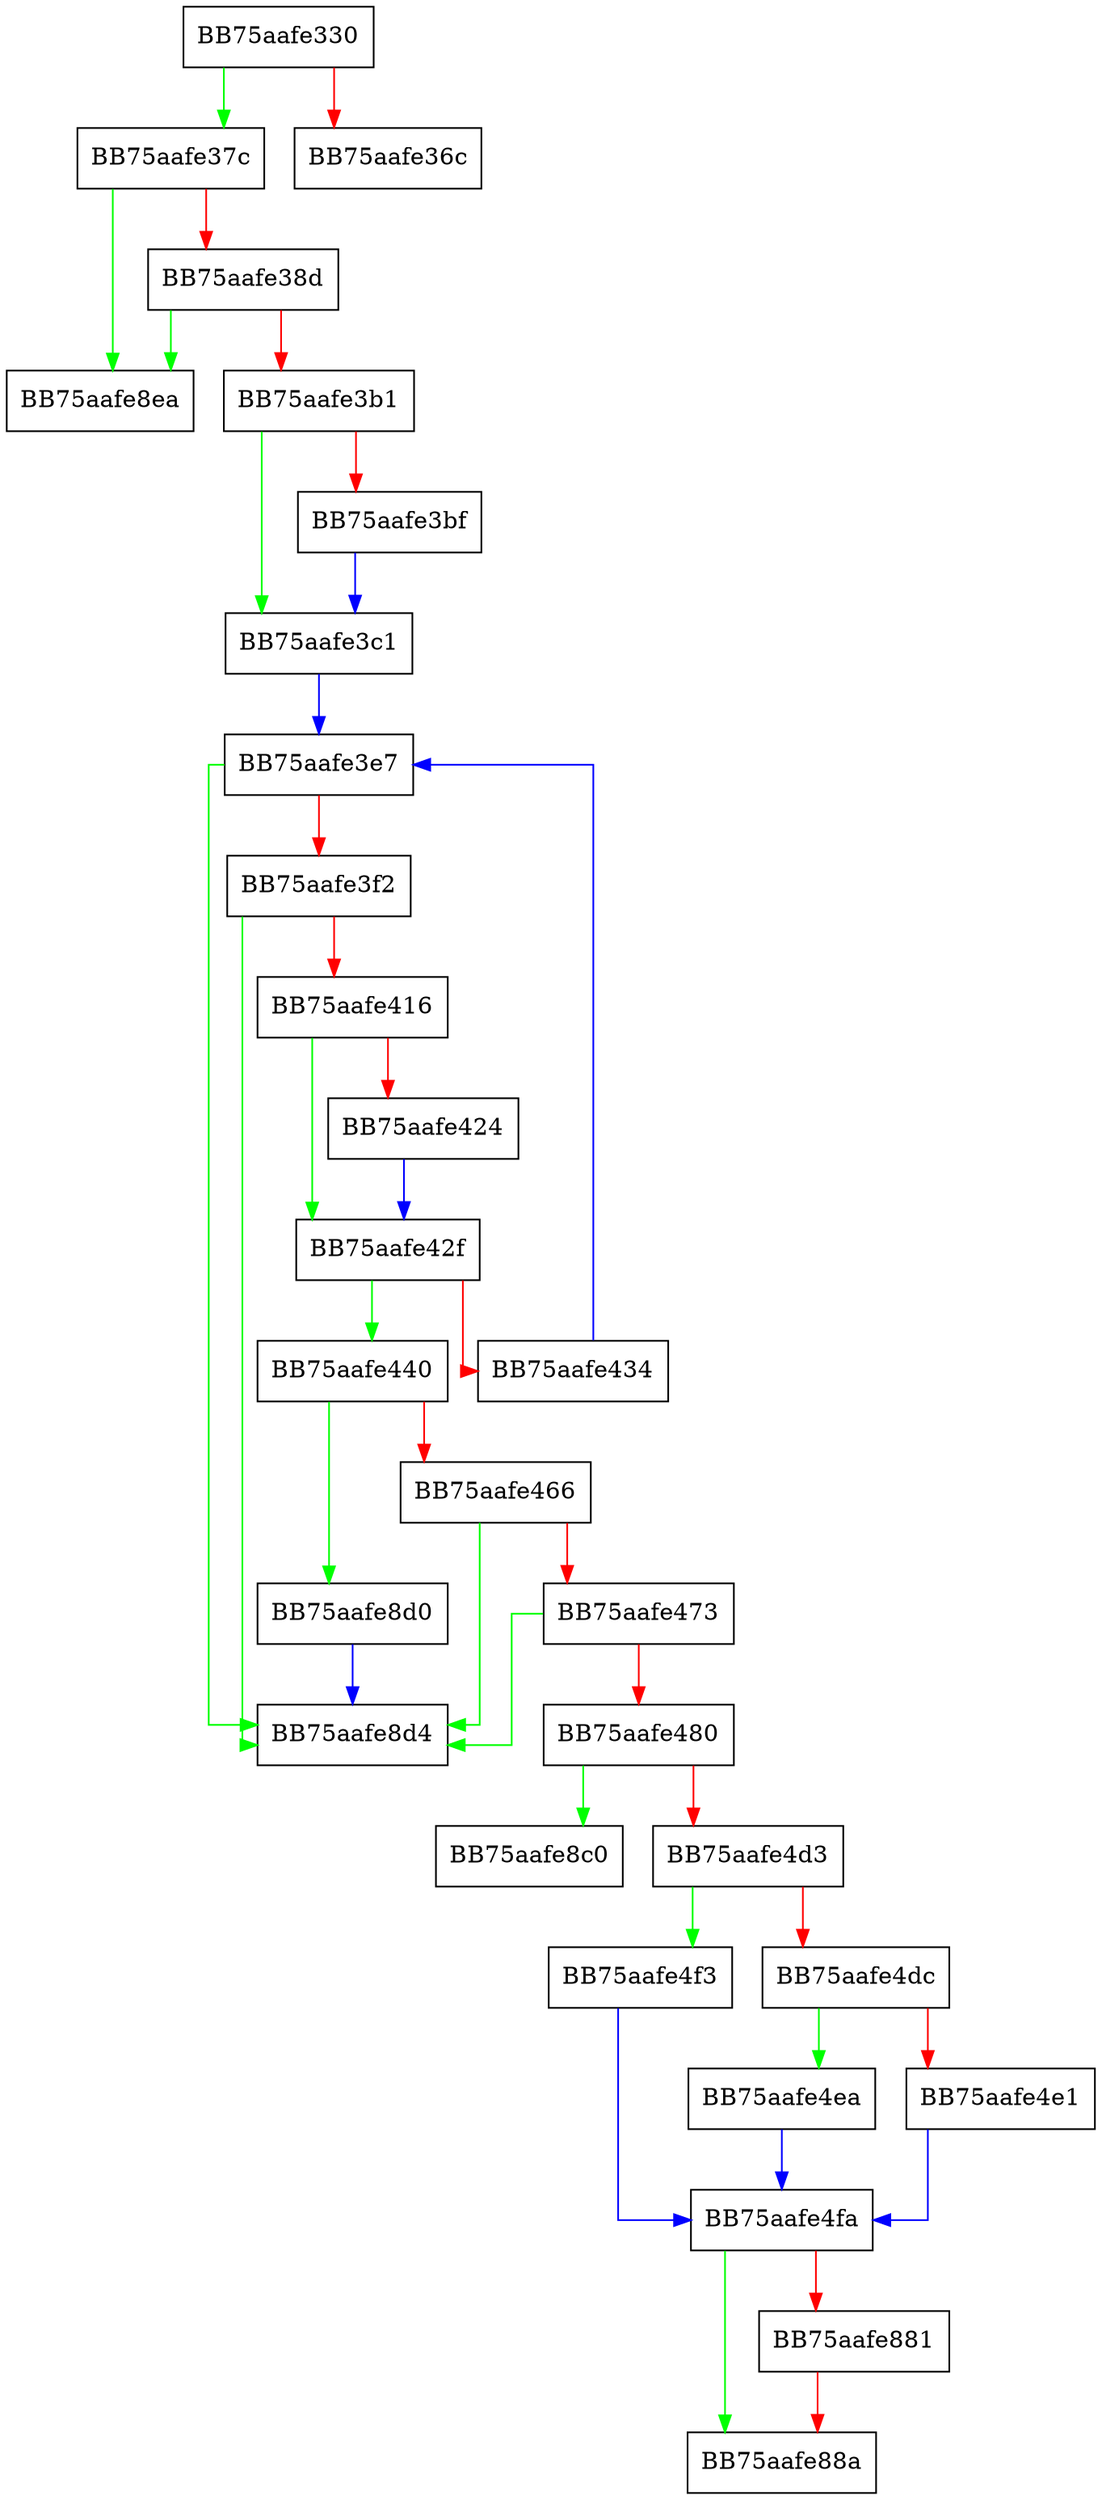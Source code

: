 digraph macho_lua_api_GetFileInfo {
  node [shape="box"];
  graph [splines=ortho];
  BB75aafe330 -> BB75aafe37c [color="green"];
  BB75aafe330 -> BB75aafe36c [color="red"];
  BB75aafe37c -> BB75aafe8ea [color="green"];
  BB75aafe37c -> BB75aafe38d [color="red"];
  BB75aafe38d -> BB75aafe8ea [color="green"];
  BB75aafe38d -> BB75aafe3b1 [color="red"];
  BB75aafe3b1 -> BB75aafe3c1 [color="green"];
  BB75aafe3b1 -> BB75aafe3bf [color="red"];
  BB75aafe3bf -> BB75aafe3c1 [color="blue"];
  BB75aafe3c1 -> BB75aafe3e7 [color="blue"];
  BB75aafe3e7 -> BB75aafe8d4 [color="green"];
  BB75aafe3e7 -> BB75aafe3f2 [color="red"];
  BB75aafe3f2 -> BB75aafe8d4 [color="green"];
  BB75aafe3f2 -> BB75aafe416 [color="red"];
  BB75aafe416 -> BB75aafe42f [color="green"];
  BB75aafe416 -> BB75aafe424 [color="red"];
  BB75aafe424 -> BB75aafe42f [color="blue"];
  BB75aafe42f -> BB75aafe440 [color="green"];
  BB75aafe42f -> BB75aafe434 [color="red"];
  BB75aafe434 -> BB75aafe3e7 [color="blue"];
  BB75aafe440 -> BB75aafe8d0 [color="green"];
  BB75aafe440 -> BB75aafe466 [color="red"];
  BB75aafe466 -> BB75aafe8d4 [color="green"];
  BB75aafe466 -> BB75aafe473 [color="red"];
  BB75aafe473 -> BB75aafe8d4 [color="green"];
  BB75aafe473 -> BB75aafe480 [color="red"];
  BB75aafe480 -> BB75aafe8c0 [color="green"];
  BB75aafe480 -> BB75aafe4d3 [color="red"];
  BB75aafe4d3 -> BB75aafe4f3 [color="green"];
  BB75aafe4d3 -> BB75aafe4dc [color="red"];
  BB75aafe4dc -> BB75aafe4ea [color="green"];
  BB75aafe4dc -> BB75aafe4e1 [color="red"];
  BB75aafe4e1 -> BB75aafe4fa [color="blue"];
  BB75aafe4ea -> BB75aafe4fa [color="blue"];
  BB75aafe4f3 -> BB75aafe4fa [color="blue"];
  BB75aafe4fa -> BB75aafe88a [color="green"];
  BB75aafe4fa -> BB75aafe881 [color="red"];
  BB75aafe881 -> BB75aafe88a [color="red"];
  BB75aafe8d0 -> BB75aafe8d4 [color="blue"];
}